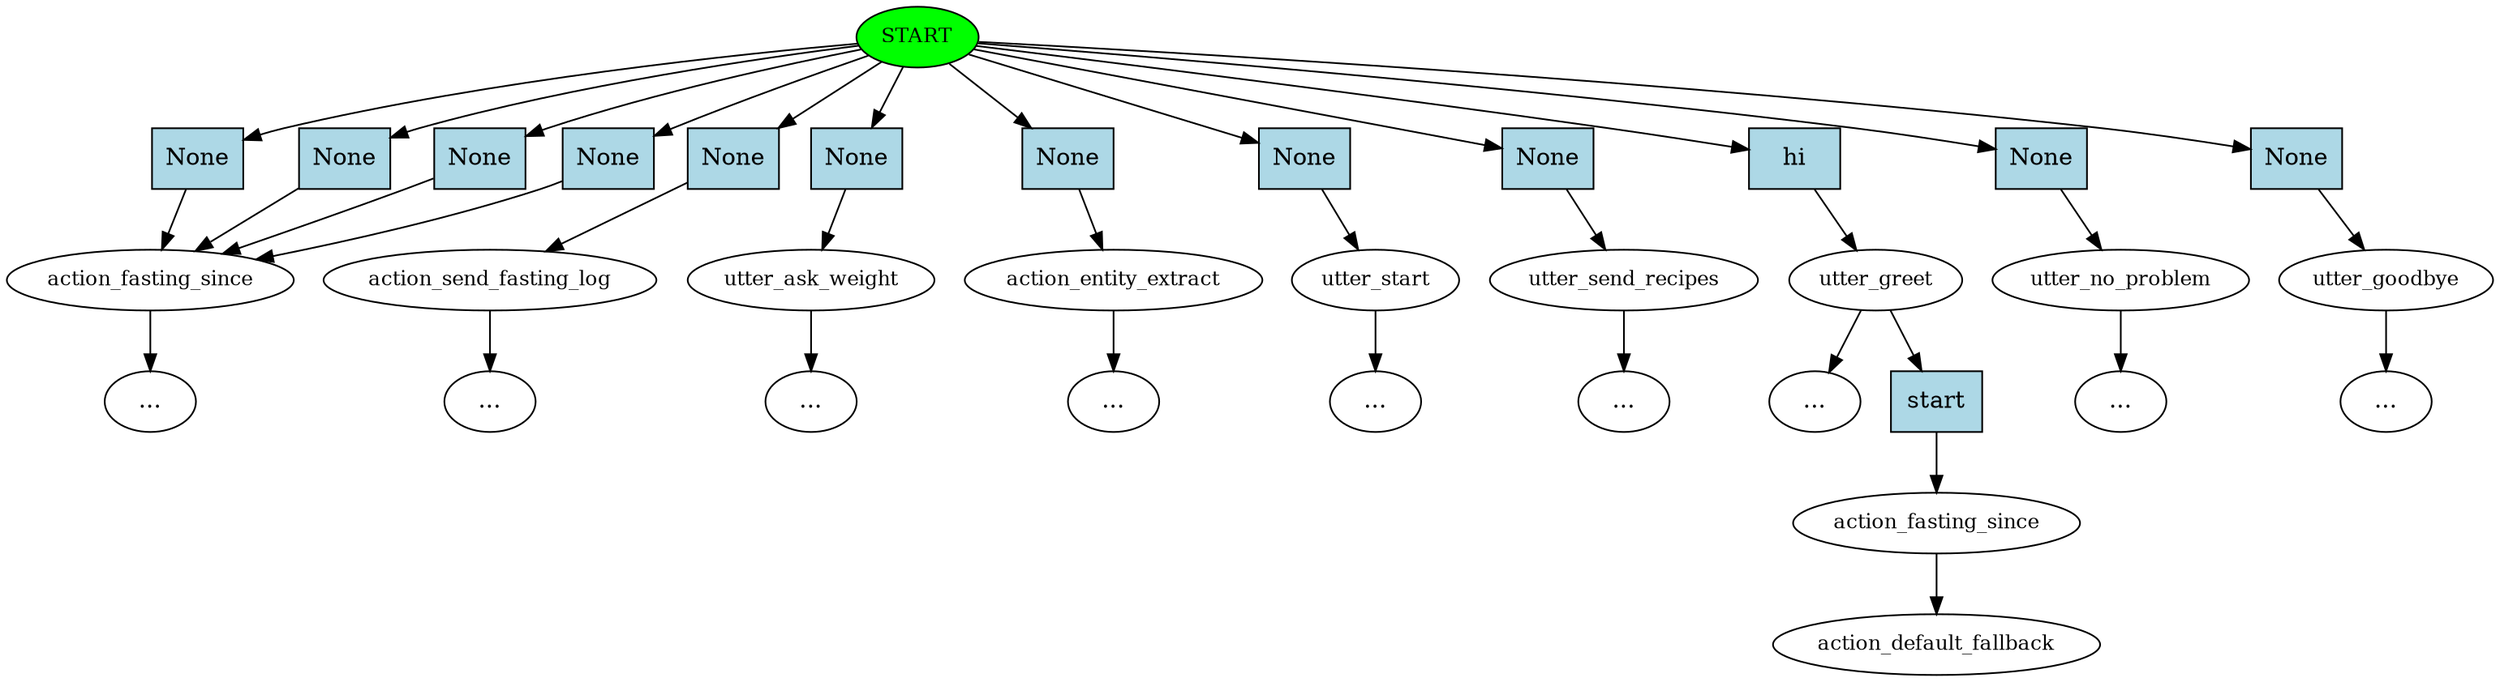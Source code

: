 digraph  {
0 [class="start active", fillcolor=green, fontsize=12, label=START, style=filled];
1 [class="", fontsize=12, label=action_fasting_since];
7 [class="", fontsize=12, label=action_send_fasting_log];
"-9" [class=ellipsis, label="..."];
8 [class="", fontsize=12, label=utter_ask_weight];
"-11" [class=ellipsis, label="..."];
10 [class="", fontsize=12, label=action_entity_extract];
"-12" [class=ellipsis, label="..."];
11 [class="", fontsize=12, label=utter_start];
"-13" [class=ellipsis, label="..."];
12 [class="", fontsize=12, label=utter_send_recipes];
"-14" [class=ellipsis, label="..."];
13 [class=active, fontsize=12, label=utter_greet];
"-17" [class=ellipsis, label="..."];
16 [class="", fontsize=12, label=utter_no_problem];
"-18" [class=ellipsis, label="..."];
17 [class="", fontsize=12, label=utter_goodbye];
"-19" [class=ellipsis, label="..."];
"-22" [class=ellipsis, label="..."];
22 [class=active, fontsize=12, label=action_fasting_since];
23 [class="dashed active", fontsize=12, label=action_default_fallback];
24 [class=intent, fillcolor=lightblue, label=None, shape=rect, style=filled];
25 [class=intent, fillcolor=lightblue, label=None, shape=rect, style=filled];
26 [class=intent, fillcolor=lightblue, label=None, shape=rect, style=filled];
27 [class=intent, fillcolor=lightblue, label=None, shape=rect, style=filled];
28 [class=intent, fillcolor=lightblue, label=None, shape=rect, style=filled];
29 [class=intent, fillcolor=lightblue, label=None, shape=rect, style=filled];
30 [class=intent, fillcolor=lightblue, label=None, shape=rect, style=filled];
31 [class=intent, fillcolor=lightblue, label=None, shape=rect, style=filled];
32 [class=intent, fillcolor=lightblue, label=None, shape=rect, style=filled];
33 [class="intent active", fillcolor=lightblue, label=hi, shape=rect, style=filled];
34 [class=intent, fillcolor=lightblue, label=None, shape=rect, style=filled];
35 [class=intent, fillcolor=lightblue, label=None, shape=rect, style=filled];
36 [class="intent active", fillcolor=lightblue, label=start, shape=rect, style=filled];
0 -> 24  [class="", key=0];
0 -> 25  [class="", key=0];
0 -> 26  [class="", key=0];
0 -> 27  [class="", key=0];
0 -> 28  [class="", key=0];
0 -> 29  [class="", key=0];
0 -> 30  [class="", key=0];
0 -> 31  [class="", key=0];
0 -> 32  [class="", key=0];
0 -> 33  [class=active, key=0];
0 -> 34  [class="", key=0];
0 -> 35  [class="", key=0];
1 -> "-22"  [class="", key=NONE, label=""];
7 -> "-9"  [class="", key=NONE, label=""];
8 -> "-11"  [class="", key=NONE, label=""];
10 -> "-12"  [class="", key=NONE, label=""];
11 -> "-13"  [class="", key=NONE, label=""];
12 -> "-14"  [class="", key=NONE, label=""];
13 -> "-17"  [class="", key=NONE, label=""];
13 -> 36  [class=active, key=0];
16 -> "-18"  [class="", key=NONE, label=""];
17 -> "-19"  [class="", key=NONE, label=""];
22 -> 23  [class=active, key=NONE, label=""];
24 -> 1  [class="", key=0];
25 -> 1  [class="", key=0];
26 -> 1  [class="", key=0];
27 -> 1  [class="", key=0];
28 -> 7  [class="", key=0];
29 -> 8  [class="", key=0];
30 -> 10  [class="", key=0];
31 -> 11  [class="", key=0];
32 -> 12  [class="", key=0];
33 -> 13  [class=active, key=0];
34 -> 16  [class="", key=0];
35 -> 17  [class="", key=0];
36 -> 22  [class=active, key=0];
}
